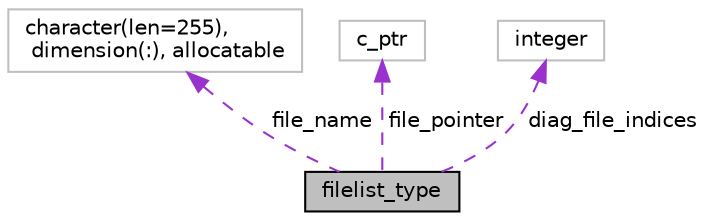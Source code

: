 digraph "filelist_type"
{
 // INTERACTIVE_SVG=YES
 // LATEX_PDF_SIZE
  edge [fontname="Helvetica",fontsize="10",labelfontname="Helvetica",labelfontsize="10"];
  node [fontname="Helvetica",fontsize="10",shape=record];
  Node1 [label="filelist_type",height=0.2,width=0.4,color="black", fillcolor="grey75", style="filled", fontcolor="black",tooltip="type to hold an array of sorted diag_files"];
  Node2 -> Node1 [dir="back",color="darkorchid3",fontsize="10",style="dashed",label=" file_name" ,fontname="Helvetica"];
  Node2 [label="character(len=255),\l dimension(:), allocatable",height=0.2,width=0.4,color="grey75", fillcolor="white", style="filled",tooltip=" "];
  Node3 -> Node1 [dir="back",color="darkorchid3",fontsize="10",style="dashed",label=" file_pointer" ,fontname="Helvetica"];
  Node3 [label="c_ptr",height=0.2,width=0.4,color="grey75", fillcolor="white", style="filled",tooltip=" "];
  Node4 -> Node1 [dir="back",color="darkorchid3",fontsize="10",style="dashed",label=" diag_file_indices" ,fontname="Helvetica"];
  Node4 [label="integer",height=0.2,width=0.4,color="grey75", fillcolor="white", style="filled",tooltip=" "];
}
